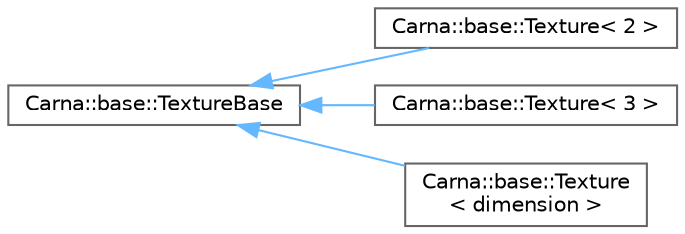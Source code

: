 digraph "Graphical Class Hierarchy"
{
 // LATEX_PDF_SIZE
  bgcolor="transparent";
  edge [fontname=Helvetica,fontsize=10,labelfontname=Helvetica,labelfontsize=10];
  node [fontname=Helvetica,fontsize=10,shape=box,height=0.2,width=0.4];
  rankdir="LR";
  Node0 [id="Node000000",label="Carna::base::TextureBase",height=0.2,width=0.4,color="grey40", fillcolor="white", style="filled",URL="$classCarna_1_1base_1_1TextureBase.html",tooltip="Texture base class with dimension-independent definitions."];
  Node0 -> Node1 [id="edge61_Node000000_Node000001",dir="back",color="steelblue1",style="solid",tooltip=" "];
  Node1 [id="Node000001",label="Carna::base::Texture\< 2 \>",height=0.2,width=0.4,color="grey40", fillcolor="white", style="filled",URL="$classCarna_1_1base_1_1Texture.html",tooltip=" "];
  Node0 -> Node2 [id="edge62_Node000000_Node000002",dir="back",color="steelblue1",style="solid",tooltip=" "];
  Node2 [id="Node000002",label="Carna::base::Texture\< 3 \>",height=0.2,width=0.4,color="grey40", fillcolor="white", style="filled",URL="$classCarna_1_1base_1_1Texture.html",tooltip=" "];
  Node0 -> Node3 [id="edge63_Node000000_Node000003",dir="back",color="steelblue1",style="solid",tooltip=" "];
  Node3 [id="Node000003",label="Carna::base::Texture\l\< dimension \>",height=0.2,width=0.4,color="grey40", fillcolor="white", style="filled",URL="$classCarna_1_1base_1_1Texture.html",tooltip="Represents an OpenGL texture object. This class realizes the RAII-idiom."];
}

